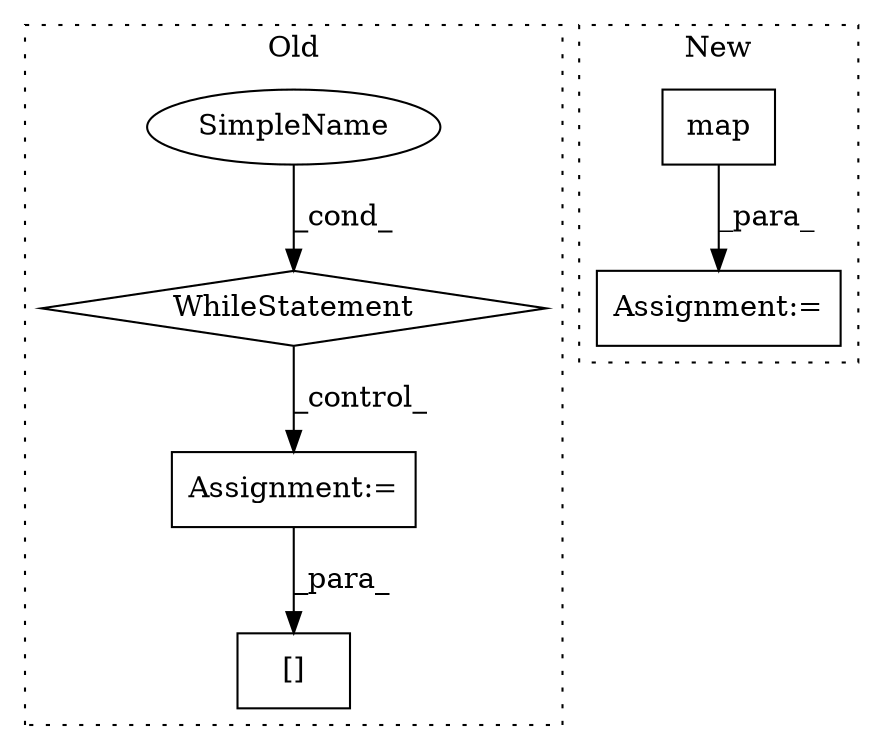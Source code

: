 digraph G {
subgraph cluster0 {
1 [label="WhileStatement" a="61" s="2749,2815" l="7,2" shape="diamond"];
4 [label="Assignment:=" a="7" s="2830" l="2" shape="box"];
5 [label="SimpleName" a="42" s="" l="" shape="ellipse"];
6 [label="[]" a="2" s="2949,2967" l="3,1" shape="box"];
label = "Old";
style="dotted";
}
subgraph cluster1 {
2 [label="map" a="32" s="3356,3509" l="4,1" shape="box"];
3 [label="Assignment:=" a="7" s="3340" l="1" shape="box"];
label = "New";
style="dotted";
}
1 -> 4 [label="_control_"];
2 -> 3 [label="_para_"];
4 -> 6 [label="_para_"];
5 -> 1 [label="_cond_"];
}